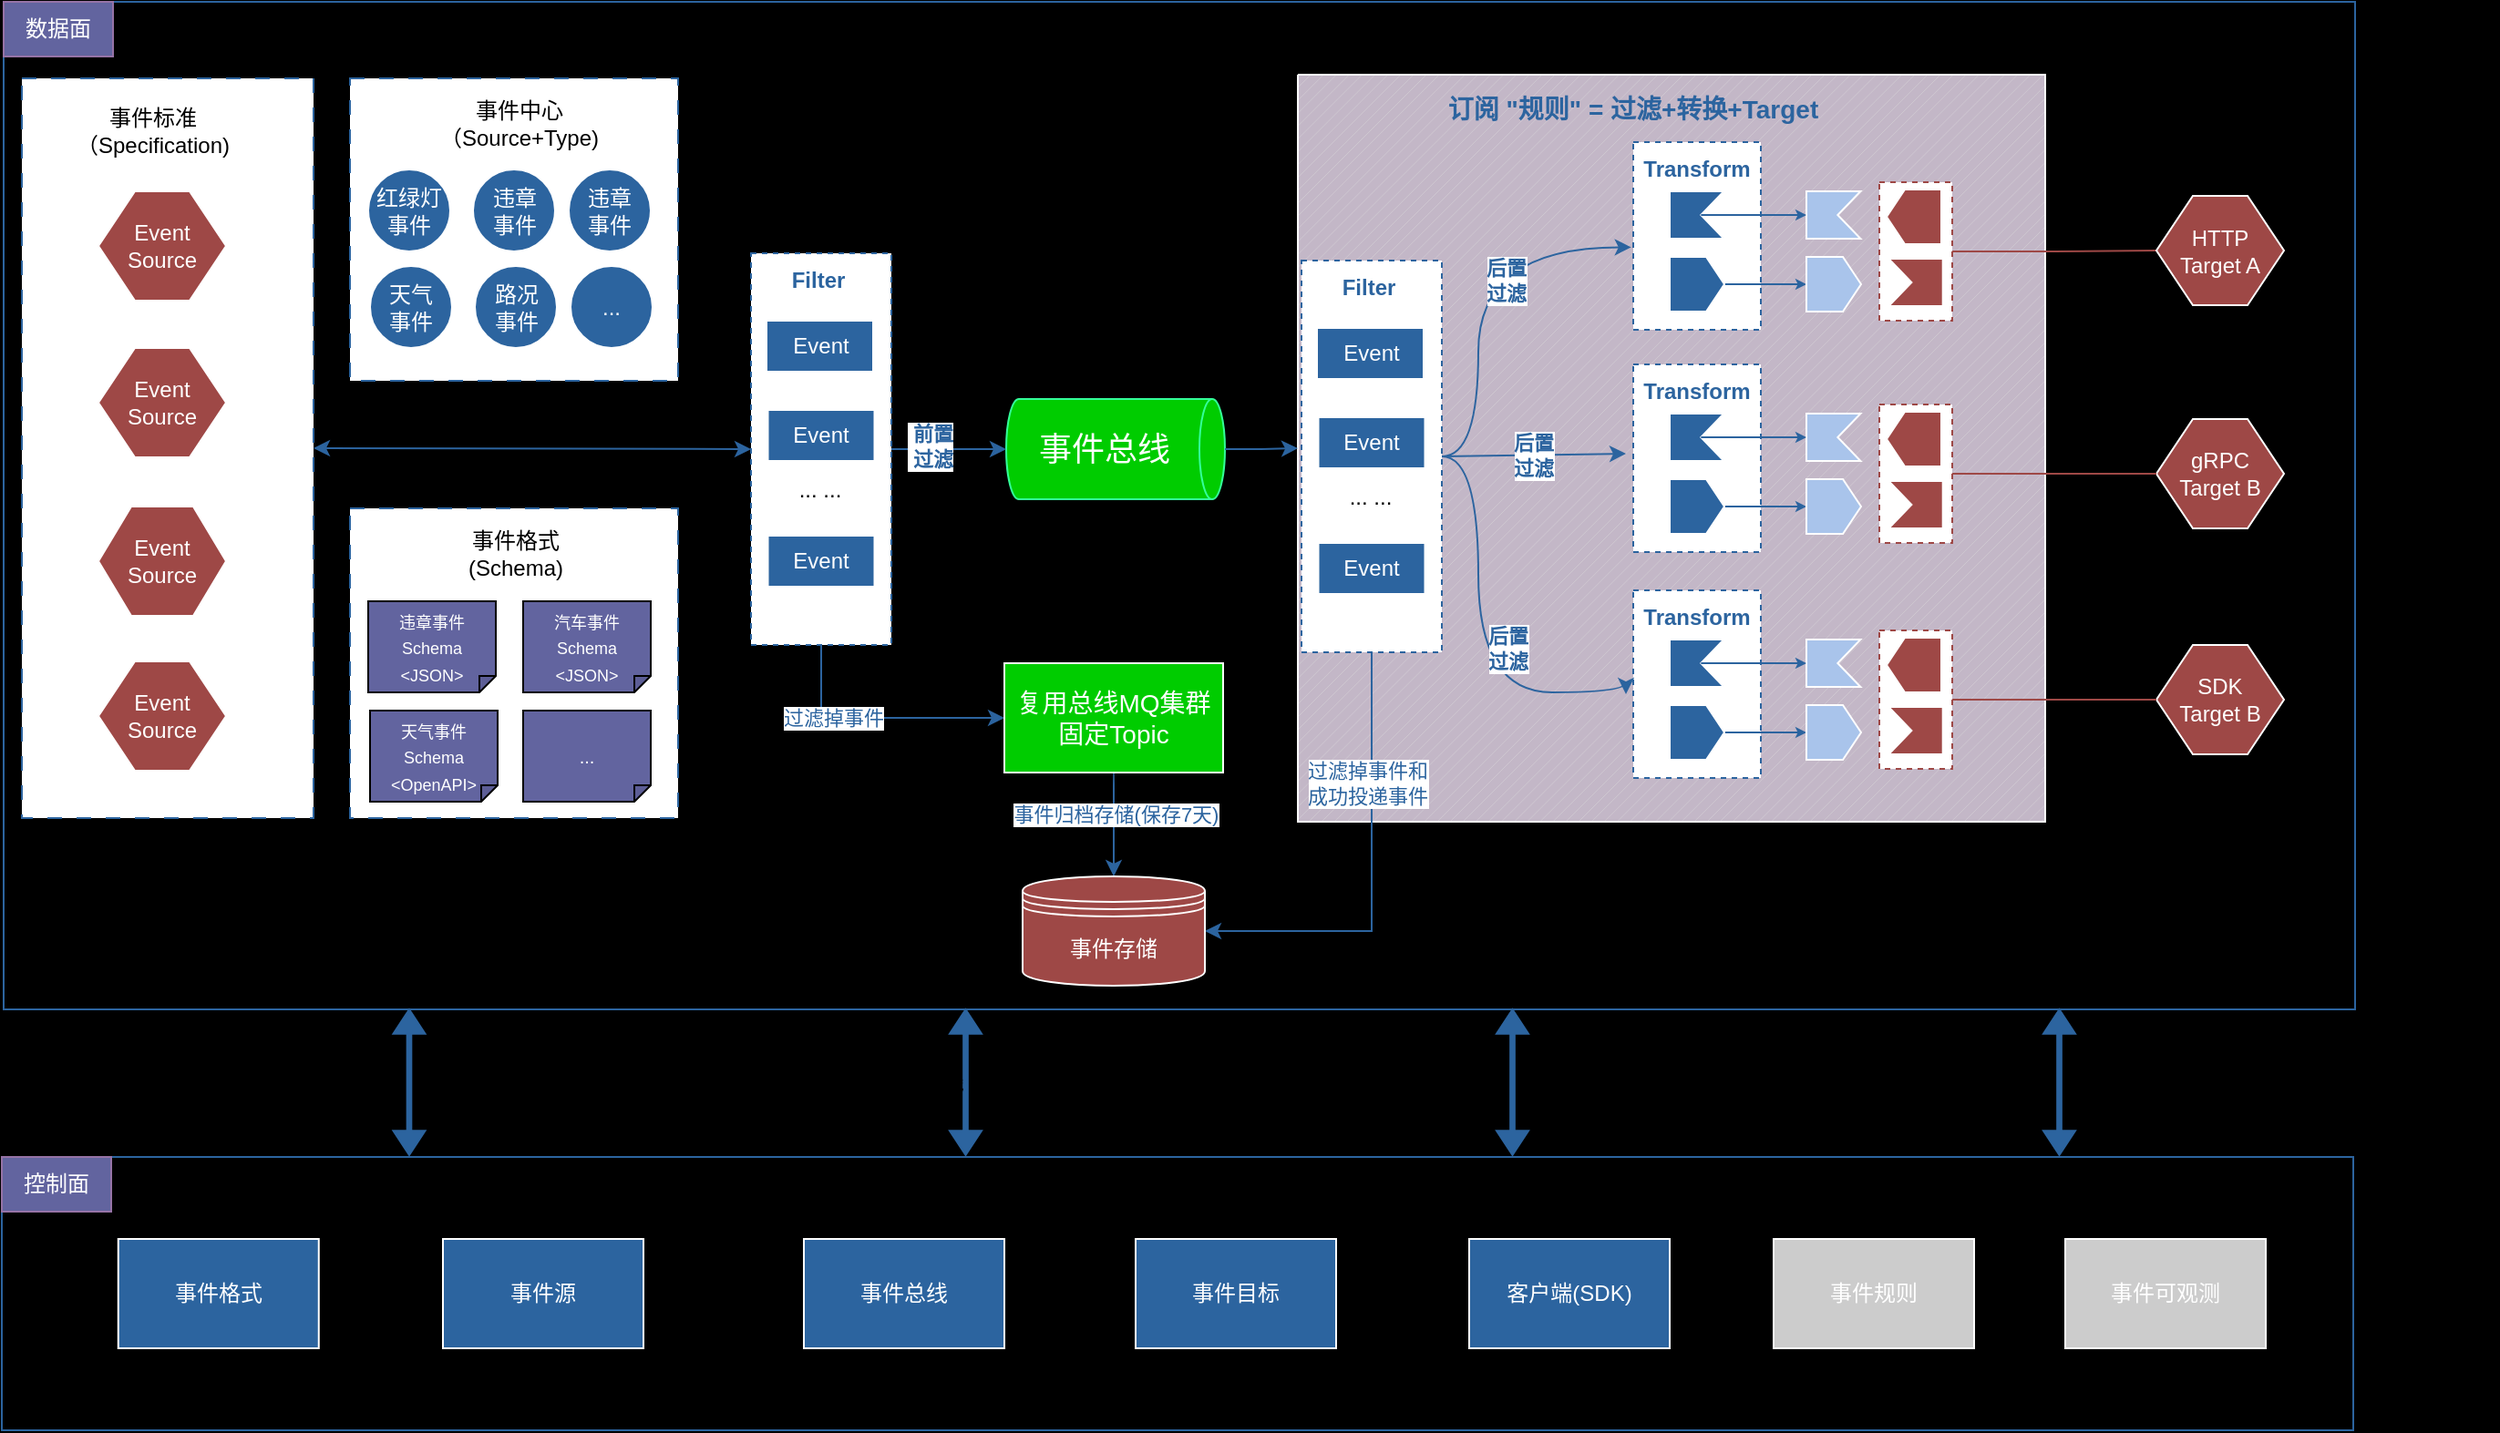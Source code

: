 <mxfile version="24.7.7">
  <diagram name="第 1 页" id="ugFTTOm9MIeQB7kWlNW_">
    <mxGraphModel dx="2206" dy="2261" grid="1" gridSize="10" guides="1" tooltips="1" connect="1" arrows="1" fold="1" page="1" pageScale="1" pageWidth="827" pageHeight="1169" background="#000000" math="0" shadow="0">
      <root>
        <mxCell id="0" />
        <mxCell id="1" parent="0" />
        <mxCell id="ZmQ37UOVx20-6n8LeS6r-85" value="" style="rounded=0;whiteSpace=wrap;html=1;strokeColor=#2C649F;fillColor=#000000;" parent="1" vertex="1">
          <mxGeometry x="150" y="-650" width="1290" height="553" as="geometry" />
        </mxCell>
        <mxCell id="ZmQ37UOVx20-6n8LeS6r-27" value="" style="verticalLabelPosition=bottom;verticalAlign=top;html=1;shape=mxgraph.basic.patternFillRect;fillStyle=diag;step=5;fillStrokeWidth=0.2;fillStrokeColor=#dddddd;fillColor=#C3B7C7;strokeColor=#FFFFFF;" parent="1" vertex="1">
          <mxGeometry x="860" y="-610" width="410" height="410" as="geometry" />
        </mxCell>
        <mxCell id="rc6Dz1Jl7MFZrK2ma3XP-54" style="edgeStyle=orthogonalEdgeStyle;curved=1;rounded=0;orthogonalLoop=1;jettySize=auto;html=1;exitX=1;exitY=0.5;exitDx=0;exitDy=0;entryX=0;entryY=0.5;entryDx=0;entryDy=0;strokeColor=#2C649F;startArrow=classic;startFill=1;" parent="1" source="rc6Dz1Jl7MFZrK2ma3XP-46" target="rc6Dz1Jl7MFZrK2ma3XP-21" edge="1">
          <mxGeometry relative="1" as="geometry" />
        </mxCell>
        <mxCell id="rc6Dz1Jl7MFZrK2ma3XP-46" value="" style="rounded=0;whiteSpace=wrap;html=1;dashed=1;dashPattern=8 8;strokeColor=#2C649F;" parent="1" vertex="1">
          <mxGeometry x="160" y="-608" width="160" height="406" as="geometry" />
        </mxCell>
        <mxCell id="rc6Dz1Jl7MFZrK2ma3XP-2" value="&lt;font color=&quot;#ffffff&quot;&gt;Event&lt;br&gt;Source&lt;/font&gt;" style="shape=hexagon;perimeter=hexagonPerimeter2;whiteSpace=wrap;html=1;fixedSize=1;fillColor=#9E4846;strokeColor=#FFFFFF;" parent="1" vertex="1">
          <mxGeometry x="202" y="-546" width="70" height="60" as="geometry" />
        </mxCell>
        <mxCell id="rc6Dz1Jl7MFZrK2ma3XP-3" value="&lt;font color=&quot;#ffffff&quot;&gt;Event&lt;br&gt;Source&lt;/font&gt;" style="shape=hexagon;perimeter=hexagonPerimeter2;whiteSpace=wrap;html=1;fixedSize=1;fillColor=#9E4846;strokeColor=#FFFFFF;" parent="1" vertex="1">
          <mxGeometry x="202" y="-460" width="70" height="60" as="geometry" />
        </mxCell>
        <mxCell id="rc6Dz1Jl7MFZrK2ma3XP-4" value="&lt;font color=&quot;#ffffff&quot;&gt;Event&lt;br&gt;Source&lt;/font&gt;" style="shape=hexagon;perimeter=hexagonPerimeter2;whiteSpace=wrap;html=1;fixedSize=1;fillColor=#9E4846;strokeColor=#FFFFFF;" parent="1" vertex="1">
          <mxGeometry x="202" y="-288" width="70" height="60" as="geometry" />
        </mxCell>
        <mxCell id="rc6Dz1Jl7MFZrK2ma3XP-5" value="&lt;font style=&quot;font-size: 18px;&quot; color=&quot;#ffffff&quot;&gt;事件总线&lt;/font&gt;" style="shape=cylinder3;whiteSpace=wrap;html=1;boundedLbl=1;backgroundOutline=1;size=7;direction=south;fillColor=#00CC00;strokeColor=#33FF99;" parent="1" vertex="1">
          <mxGeometry x="700" y="-432" width="120" height="55" as="geometry" />
        </mxCell>
        <mxCell id="rc6Dz1Jl7MFZrK2ma3XP-6" value="" style="rounded=0;whiteSpace=wrap;html=1;dashed=1;dashPattern=8 8;strokeColor=#2C649F;" parent="1" vertex="1">
          <mxGeometry x="340" y="-608" width="180" height="166" as="geometry" />
        </mxCell>
        <mxCell id="rc6Dz1Jl7MFZrK2ma3XP-7" value="&lt;font color=&quot;#ffffff&quot;&gt;红绿灯事件&lt;/font&gt;" style="ellipse;whiteSpace=wrap;html=1;aspect=fixed;fillColor=#2C649F;strokeColor=#FFFFFF;" parent="1" vertex="1">
          <mxGeometry x="350" y="-558" width="45" height="45" as="geometry" />
        </mxCell>
        <mxCell id="rc6Dz1Jl7MFZrK2ma3XP-8" value="&lt;font color=&quot;#ffffff&quot;&gt;违章&lt;br&gt;事件&lt;/font&gt;" style="ellipse;whiteSpace=wrap;html=1;aspect=fixed;fillColor=#2C649F;strokeColor=#FFFFFF;" parent="1" vertex="1">
          <mxGeometry x="407.5" y="-558" width="45" height="45" as="geometry" />
        </mxCell>
        <mxCell id="rc6Dz1Jl7MFZrK2ma3XP-9" value="&lt;font color=&quot;#ffffff&quot;&gt;违章&lt;br&gt;事件&lt;/font&gt;" style="ellipse;whiteSpace=wrap;html=1;aspect=fixed;fillColor=#2C649F;strokeColor=#FFFFFF;" parent="1" vertex="1">
          <mxGeometry x="460" y="-558" width="45" height="45" as="geometry" />
        </mxCell>
        <mxCell id="rc6Dz1Jl7MFZrK2ma3XP-10" value="&lt;font color=&quot;#ffffff&quot;&gt;天气&lt;br&gt;事件&lt;/font&gt;" style="ellipse;whiteSpace=wrap;html=1;aspect=fixed;fillColor=#2C649F;strokeColor=#FFFFFF;" parent="1" vertex="1">
          <mxGeometry x="351" y="-505" width="45" height="45" as="geometry" />
        </mxCell>
        <mxCell id="rc6Dz1Jl7MFZrK2ma3XP-11" value="&lt;font color=&quot;#ffffff&quot;&gt;路况&lt;br&gt;事件&lt;/font&gt;" style="ellipse;whiteSpace=wrap;html=1;aspect=fixed;fillColor=#2C649F;strokeColor=#FFFFFF;" parent="1" vertex="1">
          <mxGeometry x="408.5" y="-505" width="45" height="45" as="geometry" />
        </mxCell>
        <mxCell id="rc6Dz1Jl7MFZrK2ma3XP-12" value="&lt;font color=&quot;#ffffff&quot;&gt;...&lt;/font&gt;" style="ellipse;whiteSpace=wrap;html=1;aspect=fixed;fillColor=#2C649F;strokeColor=#FFFFFF;" parent="1" vertex="1">
          <mxGeometry x="461" y="-505" width="45" height="45" as="geometry" />
        </mxCell>
        <mxCell id="rc6Dz1Jl7MFZrK2ma3XP-13" value="事件中心&lt;br&gt;（Source+Type)" style="text;html=1;align=center;verticalAlign=middle;whiteSpace=wrap;rounded=0;" parent="1" vertex="1">
          <mxGeometry x="403" y="-598" width="60" height="30" as="geometry" />
        </mxCell>
        <mxCell id="rc6Dz1Jl7MFZrK2ma3XP-14" value="" style="rounded=0;whiteSpace=wrap;html=1;dashed=1;dashPattern=8 8;strokeColor=#2C649F;" parent="1" vertex="1">
          <mxGeometry x="340" y="-372" width="180" height="170" as="geometry" />
        </mxCell>
        <mxCell id="rc6Dz1Jl7MFZrK2ma3XP-15" value="&lt;font color=&quot;#ffffff&quot; style=&quot;font-size: 9px;&quot;&gt;违章事件&lt;br&gt;Schema&lt;/font&gt;&lt;div&gt;&lt;font color=&quot;#ffffff&quot; style=&quot;font-size: 9px;&quot;&gt;&amp;lt;JSON&amp;gt;&lt;/font&gt;&lt;/div&gt;" style="shape=note;whiteSpace=wrap;html=1;backgroundOutline=1;darkOpacity=0.05;direction=south;align=center;size=9;fillColor=#62649F;" parent="1" vertex="1">
          <mxGeometry x="350" y="-321" width="70" height="50" as="geometry" />
        </mxCell>
        <mxCell id="rc6Dz1Jl7MFZrK2ma3XP-16" value="&lt;font color=&quot;#ffffff&quot; style=&quot;font-size: 9px;&quot;&gt;汽车事件&lt;br&gt;Schema&lt;/font&gt;&lt;div&gt;&lt;font color=&quot;#ffffff&quot; style=&quot;font-size: 9px;&quot;&gt;&amp;lt;JSON&amp;gt;&lt;/font&gt;&lt;/div&gt;" style="shape=note;whiteSpace=wrap;html=1;backgroundOutline=1;darkOpacity=0.05;direction=south;align=center;size=9;fillColor=#62649F;" parent="1" vertex="1">
          <mxGeometry x="435" y="-321" width="70" height="50" as="geometry" />
        </mxCell>
        <mxCell id="rc6Dz1Jl7MFZrK2ma3XP-17" value="&lt;font color=&quot;#ffffff&quot; style=&quot;font-size: 9px;&quot;&gt;天气事件&lt;br&gt;Schema&lt;/font&gt;&lt;div&gt;&lt;font color=&quot;#ffffff&quot; style=&quot;font-size: 9px;&quot;&gt;&amp;lt;OpenAPI&amp;gt;&lt;/font&gt;&lt;/div&gt;" style="shape=note;whiteSpace=wrap;html=1;backgroundOutline=1;darkOpacity=0.05;direction=south;align=center;size=9;fillColor=#62649F;" parent="1" vertex="1">
          <mxGeometry x="351" y="-261" width="70" height="50" as="geometry" />
        </mxCell>
        <mxCell id="rc6Dz1Jl7MFZrK2ma3XP-18" value="&lt;font size=&quot;1&quot; color=&quot;#ffffff&quot;&gt;...&lt;/font&gt;" style="shape=note;whiteSpace=wrap;html=1;backgroundOutline=1;darkOpacity=0.05;direction=south;align=center;size=9;fillColor=#62649F;" parent="1" vertex="1">
          <mxGeometry x="435" y="-261" width="70" height="50" as="geometry" />
        </mxCell>
        <mxCell id="rc6Dz1Jl7MFZrK2ma3XP-19" value="事件格式&lt;br&gt;(Schema)" style="text;html=1;align=center;verticalAlign=middle;whiteSpace=wrap;rounded=0;" parent="1" vertex="1">
          <mxGeometry x="401" y="-362" width="60" height="30" as="geometry" />
        </mxCell>
        <mxCell id="rc6Dz1Jl7MFZrK2ma3XP-20" value="事件标准&lt;br&gt;（Specification)" style="text;html=1;align=center;verticalAlign=middle;whiteSpace=wrap;rounded=0;" parent="1" vertex="1">
          <mxGeometry x="202" y="-594" width="60" height="30" as="geometry" />
        </mxCell>
        <mxCell id="9U1nNFspsidCMqpqZjFe-12" style="edgeStyle=orthogonalEdgeStyle;rounded=0;orthogonalLoop=1;jettySize=auto;html=1;exitX=0.5;exitY=1;exitDx=0;exitDy=0;entryX=0;entryY=0.5;entryDx=0;entryDy=0;strokeColor=#2C649F;" parent="1" source="rc6Dz1Jl7MFZrK2ma3XP-21" target="9U1nNFspsidCMqpqZjFe-10" edge="1">
          <mxGeometry relative="1" as="geometry" />
        </mxCell>
        <mxCell id="9U1nNFspsidCMqpqZjFe-15" value="&lt;font color=&quot;#2c649f&quot;&gt;过滤掉事件&lt;/font&gt;" style="edgeLabel;html=1;align=center;verticalAlign=middle;resizable=0;points=[];" parent="9U1nNFspsidCMqpqZjFe-12" vertex="1" connectable="0">
          <mxGeometry x="-0.443" y="6" relative="1" as="geometry">
            <mxPoint y="1" as="offset" />
          </mxGeometry>
        </mxCell>
        <mxCell id="rc6Dz1Jl7MFZrK2ma3XP-21" value="" style="rounded=0;whiteSpace=wrap;html=1;dashed=1;strokeColor=#2C649F;" parent="1" vertex="1">
          <mxGeometry x="560" y="-512" width="77" height="215" as="geometry" />
        </mxCell>
        <mxCell id="rc6Dz1Jl7MFZrK2ma3XP-22" value="&lt;font color=&quot;#ffffff&quot;&gt;Event&lt;/font&gt;" style="rounded=0;whiteSpace=wrap;html=1;fillColor=#2C649F;strokeColor=#FFFFFF;" parent="1" vertex="1">
          <mxGeometry x="568.5" y="-475" width="58.5" height="28" as="geometry" />
        </mxCell>
        <mxCell id="rc6Dz1Jl7MFZrK2ma3XP-23" value="&lt;font color=&quot;#ffffff&quot;&gt;Event&lt;/font&gt;" style="rounded=0;whiteSpace=wrap;html=1;fillColor=#2C649F;strokeColor=#FFFFFF;" parent="1" vertex="1">
          <mxGeometry x="569.25" y="-426" width="58.5" height="28" as="geometry" />
        </mxCell>
        <mxCell id="rc6Dz1Jl7MFZrK2ma3XP-24" value="&lt;font color=&quot;#ffffff&quot;&gt;Event&lt;/font&gt;" style="rounded=0;whiteSpace=wrap;html=1;fillColor=#2C649F;strokeColor=#FFFFFF;" parent="1" vertex="1">
          <mxGeometry x="569.25" y="-357" width="58.5" height="28" as="geometry" />
        </mxCell>
        <mxCell id="rc6Dz1Jl7MFZrK2ma3XP-26" value="... ..." style="text;html=1;align=center;verticalAlign=middle;whiteSpace=wrap;rounded=0;" parent="1" vertex="1">
          <mxGeometry x="568" y="-397" width="60" height="30" as="geometry" />
        </mxCell>
        <mxCell id="rc6Dz1Jl7MFZrK2ma3XP-27" value="&lt;font color=&quot;#2c649f&quot;&gt;&lt;b&gt;Filter&lt;/b&gt;&lt;/font&gt;" style="text;html=1;align=center;verticalAlign=middle;whiteSpace=wrap;rounded=0;" parent="1" vertex="1">
          <mxGeometry x="567" y="-512" width="60" height="30" as="geometry" />
        </mxCell>
        <mxCell id="rc6Dz1Jl7MFZrK2ma3XP-47" value="&lt;font color=&quot;#ffffff&quot;&gt;Event&lt;br&gt;Source&lt;/font&gt;" style="shape=hexagon;perimeter=hexagonPerimeter2;whiteSpace=wrap;html=1;fixedSize=1;fillColor=#9E4846;strokeColor=#FFFFFF;size=18;" parent="1" vertex="1">
          <mxGeometry x="202" y="-373" width="70" height="60" as="geometry" />
        </mxCell>
        <mxCell id="ysmFhrjnMzEB2v9BS9Xg-2" style="edgeStyle=orthogonalEdgeStyle;rounded=0;orthogonalLoop=1;jettySize=auto;html=1;exitX=1;exitY=0.5;exitDx=0;exitDy=0;entryX=0.5;entryY=1;entryDx=0;entryDy=0;entryPerimeter=0;strokeColor=#2C649F;" parent="1" source="rc6Dz1Jl7MFZrK2ma3XP-21" target="rc6Dz1Jl7MFZrK2ma3XP-5" edge="1">
          <mxGeometry relative="1" as="geometry" />
        </mxCell>
        <mxCell id="9U1nNFspsidCMqpqZjFe-3" value="&lt;font color=&quot;#2c649f&quot;&gt;&lt;b&gt;&amp;nbsp;前置&lt;br&gt;&amp;nbsp;过滤&lt;/b&gt;&lt;/font&gt;" style="edgeLabel;html=1;align=center;verticalAlign=middle;resizable=0;points=[];" parent="ysmFhrjnMzEB2v9BS9Xg-2" vertex="1" connectable="0">
          <mxGeometry x="-0.302" y="2" relative="1" as="geometry">
            <mxPoint x="-1" as="offset" />
          </mxGeometry>
        </mxCell>
        <mxCell id="9U1nNFspsidCMqpqZjFe-13" style="edgeStyle=orthogonalEdgeStyle;rounded=0;orthogonalLoop=1;jettySize=auto;html=1;exitX=0.5;exitY=1;exitDx=0;exitDy=0;entryX=1;entryY=0.5;entryDx=0;entryDy=0;strokeColor=#2C649F;" parent="1" source="ZmQ37UOVx20-6n8LeS6r-1" target="9U1nNFspsidCMqpqZjFe-17" edge="1">
          <mxGeometry relative="1" as="geometry" />
        </mxCell>
        <mxCell id="9U1nNFspsidCMqpqZjFe-16" value="&lt;font color=&quot;#2c649f&quot;&gt;过滤掉事件和&lt;br&gt;成功投递事件&lt;/font&gt;" style="edgeLabel;html=1;align=center;verticalAlign=middle;resizable=0;points=[];" parent="9U1nNFspsidCMqpqZjFe-13" vertex="1" connectable="0">
          <mxGeometry x="-0.203" y="-6" relative="1" as="geometry">
            <mxPoint x="3" y="-26" as="offset" />
          </mxGeometry>
        </mxCell>
        <mxCell id="ZmQ37UOVx20-6n8LeS6r-1" value="" style="rounded=0;whiteSpace=wrap;html=1;dashed=1;strokeColor=#2C649F;" parent="1" vertex="1">
          <mxGeometry x="862" y="-508" width="77" height="215" as="geometry" />
        </mxCell>
        <mxCell id="ZmQ37UOVx20-6n8LeS6r-2" value="&lt;font color=&quot;#ffffff&quot;&gt;Event&lt;/font&gt;" style="rounded=0;whiteSpace=wrap;html=1;fillColor=#2C649F;strokeColor=#FFFFFF;" parent="1" vertex="1">
          <mxGeometry x="870.5" y="-471" width="58.5" height="28" as="geometry" />
        </mxCell>
        <mxCell id="ZmQ37UOVx20-6n8LeS6r-3" value="&lt;font color=&quot;#ffffff&quot;&gt;Event&lt;/font&gt;" style="rounded=0;whiteSpace=wrap;html=1;fillColor=#2C649F;strokeColor=#FFFFFF;" parent="1" vertex="1">
          <mxGeometry x="871.25" y="-422" width="58.5" height="28" as="geometry" />
        </mxCell>
        <mxCell id="ZmQ37UOVx20-6n8LeS6r-4" value="&lt;font color=&quot;#ffffff&quot;&gt;Event&lt;/font&gt;" style="rounded=0;whiteSpace=wrap;html=1;fillColor=#2C649F;strokeColor=#FFFFFF;" parent="1" vertex="1">
          <mxGeometry x="871.25" y="-353" width="58.5" height="28" as="geometry" />
        </mxCell>
        <mxCell id="ZmQ37UOVx20-6n8LeS6r-5" value="... ..." style="text;html=1;align=center;verticalAlign=middle;whiteSpace=wrap;rounded=0;" parent="1" vertex="1">
          <mxGeometry x="870" y="-393" width="60" height="30" as="geometry" />
        </mxCell>
        <mxCell id="ZmQ37UOVx20-6n8LeS6r-6" value="&lt;font color=&quot;#2c649f&quot;&gt;&lt;b&gt;Filter&lt;/b&gt;&lt;/font&gt;" style="text;html=1;align=center;verticalAlign=middle;whiteSpace=wrap;rounded=0;" parent="1" vertex="1">
          <mxGeometry x="869" y="-508" width="60" height="30" as="geometry" />
        </mxCell>
        <mxCell id="ZmQ37UOVx20-6n8LeS6r-7" value="" style="rounded=0;whiteSpace=wrap;html=1;dashed=1;strokeColor=#2C649F;" parent="1" vertex="1">
          <mxGeometry x="1044" y="-573" width="70" height="103" as="geometry" />
        </mxCell>
        <mxCell id="ZmQ37UOVx20-6n8LeS6r-8" value="&lt;font color=&quot;#2c649f&quot;&gt;&lt;b&gt;Transform&lt;/b&gt;&lt;/font&gt;" style="text;html=1;align=center;verticalAlign=middle;whiteSpace=wrap;rounded=0;" parent="1" vertex="1">
          <mxGeometry x="1049" y="-573" width="60" height="30" as="geometry" />
        </mxCell>
        <mxCell id="ZmQ37UOVx20-6n8LeS6r-25" style="edgeStyle=orthogonalEdgeStyle;rounded=0;orthogonalLoop=1;jettySize=auto;html=1;exitX=0.5;exitY=1;exitDx=0;exitDy=0;entryX=0.5;entryY=0;entryDx=0;entryDy=0;strokeColor=#2C649F;endSize=3;" parent="1" source="ZmQ37UOVx20-6n8LeS6r-9" target="ZmQ37UOVx20-6n8LeS6r-12" edge="1">
          <mxGeometry relative="1" as="geometry" />
        </mxCell>
        <mxCell id="ZmQ37UOVx20-6n8LeS6r-9" value="" style="shape=offPageConnector;whiteSpace=wrap;html=1;direction=north;size=0.333;fillColor=#2C649F;strokeColor=#FFFFFF;" parent="1" vertex="1">
          <mxGeometry x="1064" y="-510" width="30" height="30" as="geometry" />
        </mxCell>
        <mxCell id="ZmQ37UOVx20-6n8LeS6r-10" value="" style="html=1;shadow=0;dashed=0;align=center;verticalAlign=middle;shape=mxgraph.arrows2.arrow;dy=0;dx=0;notch=12.55;direction=west;fillColor=#2C649F;strokeColor=#FFFFFF;" parent="1" vertex="1">
          <mxGeometry x="1064" y="-546" width="29.71" height="26" as="geometry" />
        </mxCell>
        <mxCell id="ZmQ37UOVx20-6n8LeS6r-12" value="" style="shape=offPageConnector;whiteSpace=wrap;html=1;direction=north;size=0.333;fillColor=#A9C4EB;strokeColor=#FFFFFF;" parent="1" vertex="1">
          <mxGeometry x="1139" y="-510" width="30" height="30" as="geometry" />
        </mxCell>
        <mxCell id="ZmQ37UOVx20-6n8LeS6r-13" value="" style="html=1;shadow=0;dashed=0;align=center;verticalAlign=middle;shape=mxgraph.arrows2.arrow;dy=0;dx=0;notch=12.55;direction=west;fillColor=#A9C4EB;strokeColor=#FFFFFF;" parent="1" vertex="1">
          <mxGeometry x="1139" y="-546" width="29.71" height="26" as="geometry" />
        </mxCell>
        <mxCell id="ZmQ37UOVx20-6n8LeS6r-51" style="edgeStyle=orthogonalEdgeStyle;rounded=0;orthogonalLoop=1;jettySize=auto;html=1;exitX=1;exitY=0.5;exitDx=0;exitDy=0;entryX=0;entryY=0.5;entryDx=0;entryDy=0;endArrow=none;endFill=0;strokeColor=#9E4846;" parent="1" source="ZmQ37UOVx20-6n8LeS6r-14" target="ZmQ37UOVx20-6n8LeS6r-18" edge="1">
          <mxGeometry relative="1" as="geometry" />
        </mxCell>
        <mxCell id="ZmQ37UOVx20-6n8LeS6r-14" value="" style="rounded=0;whiteSpace=wrap;html=1;dashed=1;strokeColor=#9E4846;" parent="1" vertex="1">
          <mxGeometry x="1179" y="-551" width="40" height="76" as="geometry" />
        </mxCell>
        <mxCell id="ZmQ37UOVx20-6n8LeS6r-16" value="" style="shape=offPageConnector;whiteSpace=wrap;html=1;direction=south;size=0.333;fillColor=#9E4846;strokeColor=#FFFFFF;" parent="1" vertex="1">
          <mxGeometry x="1183" y="-547" width="30" height="30" as="geometry" />
        </mxCell>
        <mxCell id="ZmQ37UOVx20-6n8LeS6r-17" value="" style="html=1;shadow=0;dashed=0;align=center;verticalAlign=middle;shape=mxgraph.arrows2.arrow;dy=0;dx=0;notch=12.55;direction=east;fillColor=#9E4846;strokeColor=#FFFFFF;" parent="1" vertex="1">
          <mxGeometry x="1184.14" y="-509" width="29.71" height="26" as="geometry" />
        </mxCell>
        <mxCell id="ZmQ37UOVx20-6n8LeS6r-18" value="&lt;font color=&quot;#ffffff&quot;&gt;HTTP&lt;/font&gt;&lt;br&gt;&lt;div&gt;&lt;font color=&quot;#ffffff&quot;&gt;Target A&lt;/font&gt;&lt;/div&gt;" style="shape=hexagon;perimeter=hexagonPerimeter2;whiteSpace=wrap;html=1;fixedSize=1;fillColor=#9E4846;strokeColor=#FFFFFF;" parent="1" vertex="1">
          <mxGeometry x="1331" y="-543.5" width="70" height="60" as="geometry" />
        </mxCell>
        <mxCell id="ZmQ37UOVx20-6n8LeS6r-19" value="&lt;font color=&quot;#ffffff&quot;&gt;gRPC&lt;br&gt;Target B&lt;/font&gt;" style="shape=hexagon;perimeter=hexagonPerimeter2;whiteSpace=wrap;html=1;fixedSize=1;fillColor=#9E4846;strokeColor=#FFFFFF;" parent="1" vertex="1">
          <mxGeometry x="1331" y="-421" width="70" height="60" as="geometry" />
        </mxCell>
        <mxCell id="ZmQ37UOVx20-6n8LeS6r-20" value="&lt;font color=&quot;#ffffff&quot;&gt;SDK&lt;br&gt;Target B&lt;/font&gt;" style="shape=hexagon;perimeter=hexagonPerimeter2;whiteSpace=wrap;html=1;fixedSize=1;fillColor=#9E4846;strokeColor=#FFFFFF;" parent="1" vertex="1">
          <mxGeometry x="1331" y="-297" width="70" height="60" as="geometry" />
        </mxCell>
        <mxCell id="ZmQ37UOVx20-6n8LeS6r-26" style="edgeStyle=orthogonalEdgeStyle;rounded=0;orthogonalLoop=1;jettySize=auto;html=1;exitX=0;exitY=0.5;exitDx=12.55;exitDy=0;exitPerimeter=0;entryX=1;entryY=0.5;entryDx=0;entryDy=0;entryPerimeter=0;strokeColor=#2C649F;endSize=3;" parent="1" source="ZmQ37UOVx20-6n8LeS6r-10" target="ZmQ37UOVx20-6n8LeS6r-13" edge="1">
          <mxGeometry relative="1" as="geometry" />
        </mxCell>
        <mxCell id="ZmQ37UOVx20-6n8LeS6r-28" value="" style="rounded=0;whiteSpace=wrap;html=1;dashed=1;strokeColor=#2C649F;" parent="1" vertex="1">
          <mxGeometry x="1044" y="-451" width="70" height="103" as="geometry" />
        </mxCell>
        <mxCell id="ZmQ37UOVx20-6n8LeS6r-29" value="&lt;font color=&quot;#2c649f&quot;&gt;&lt;b&gt;Transform&lt;/b&gt;&lt;/font&gt;" style="text;html=1;align=center;verticalAlign=middle;whiteSpace=wrap;rounded=0;" parent="1" vertex="1">
          <mxGeometry x="1049" y="-451" width="60" height="30" as="geometry" />
        </mxCell>
        <mxCell id="ZmQ37UOVx20-6n8LeS6r-30" style="edgeStyle=orthogonalEdgeStyle;rounded=0;orthogonalLoop=1;jettySize=auto;html=1;exitX=0.5;exitY=1;exitDx=0;exitDy=0;entryX=0.5;entryY=0;entryDx=0;entryDy=0;strokeColor=#2C649F;endSize=3;" parent="1" source="ZmQ37UOVx20-6n8LeS6r-31" target="ZmQ37UOVx20-6n8LeS6r-33" edge="1">
          <mxGeometry relative="1" as="geometry" />
        </mxCell>
        <mxCell id="ZmQ37UOVx20-6n8LeS6r-31" value="" style="shape=offPageConnector;whiteSpace=wrap;html=1;direction=north;size=0.333;fillColor=#2C649F;strokeColor=#FFFFFF;" parent="1" vertex="1">
          <mxGeometry x="1064" y="-388" width="30" height="30" as="geometry" />
        </mxCell>
        <mxCell id="ZmQ37UOVx20-6n8LeS6r-32" value="" style="html=1;shadow=0;dashed=0;align=center;verticalAlign=middle;shape=mxgraph.arrows2.arrow;dy=0;dx=0;notch=12.55;direction=west;fillColor=#2C649F;strokeColor=#FFFFFF;" parent="1" vertex="1">
          <mxGeometry x="1064" y="-424" width="29.71" height="26" as="geometry" />
        </mxCell>
        <mxCell id="ZmQ37UOVx20-6n8LeS6r-33" value="" style="shape=offPageConnector;whiteSpace=wrap;html=1;direction=north;size=0.333;fillColor=#A9C4EB;strokeColor=#FFFFFF;" parent="1" vertex="1">
          <mxGeometry x="1139" y="-388" width="30" height="30" as="geometry" />
        </mxCell>
        <mxCell id="ZmQ37UOVx20-6n8LeS6r-34" value="" style="html=1;shadow=0;dashed=0;align=center;verticalAlign=middle;shape=mxgraph.arrows2.arrow;dy=0;dx=0;notch=12.55;direction=west;fillColor=#A9C4EB;strokeColor=#FFFFFF;" parent="1" vertex="1">
          <mxGeometry x="1139" y="-424" width="29.71" height="26" as="geometry" />
        </mxCell>
        <mxCell id="ZmQ37UOVx20-6n8LeS6r-52" style="edgeStyle=orthogonalEdgeStyle;rounded=0;orthogonalLoop=1;jettySize=auto;html=1;exitX=1;exitY=0.5;exitDx=0;exitDy=0;entryX=0;entryY=0.5;entryDx=0;entryDy=0;endArrow=none;endFill=0;strokeColor=#9E4846;" parent="1" source="ZmQ37UOVx20-6n8LeS6r-35" target="ZmQ37UOVx20-6n8LeS6r-19" edge="1">
          <mxGeometry relative="1" as="geometry" />
        </mxCell>
        <mxCell id="ZmQ37UOVx20-6n8LeS6r-35" value="" style="rounded=0;whiteSpace=wrap;html=1;dashed=1;strokeColor=#9E4846;" parent="1" vertex="1">
          <mxGeometry x="1179" y="-429" width="40" height="76" as="geometry" />
        </mxCell>
        <mxCell id="ZmQ37UOVx20-6n8LeS6r-36" value="" style="shape=offPageConnector;whiteSpace=wrap;html=1;direction=south;size=0.333;fillColor=#9E4846;strokeColor=#FFFFFF;" parent="1" vertex="1">
          <mxGeometry x="1183" y="-425" width="30" height="30" as="geometry" />
        </mxCell>
        <mxCell id="ZmQ37UOVx20-6n8LeS6r-37" value="" style="html=1;shadow=0;dashed=0;align=center;verticalAlign=middle;shape=mxgraph.arrows2.arrow;dy=0;dx=0;notch=12.55;direction=east;fillColor=#9E4846;strokeColor=#FFFFFF;" parent="1" vertex="1">
          <mxGeometry x="1184.14" y="-387" width="29.71" height="26" as="geometry" />
        </mxCell>
        <mxCell id="ZmQ37UOVx20-6n8LeS6r-38" style="edgeStyle=orthogonalEdgeStyle;rounded=0;orthogonalLoop=1;jettySize=auto;html=1;exitX=0;exitY=0.5;exitDx=12.55;exitDy=0;exitPerimeter=0;entryX=1;entryY=0.5;entryDx=0;entryDy=0;entryPerimeter=0;strokeColor=#2C649F;endSize=3;" parent="1" source="ZmQ37UOVx20-6n8LeS6r-32" target="ZmQ37UOVx20-6n8LeS6r-34" edge="1">
          <mxGeometry relative="1" as="geometry" />
        </mxCell>
        <mxCell id="ZmQ37UOVx20-6n8LeS6r-39" value="&lt;font style=&quot;font-size: 14px;&quot; color=&quot;#2c649f&quot;&gt;&lt;b&gt;订阅 &quot;规则&quot; = 过滤+转换+Target&lt;/b&gt;&lt;/font&gt;" style="text;html=1;align=center;verticalAlign=middle;whiteSpace=wrap;rounded=0;" parent="1" vertex="1">
          <mxGeometry x="919" y="-606" width="250" height="30" as="geometry" />
        </mxCell>
        <mxCell id="ZmQ37UOVx20-6n8LeS6r-40" value="" style="rounded=0;whiteSpace=wrap;html=1;dashed=1;strokeColor=#2C649F;" parent="1" vertex="1">
          <mxGeometry x="1044" y="-327" width="70" height="103" as="geometry" />
        </mxCell>
        <mxCell id="ZmQ37UOVx20-6n8LeS6r-41" value="&lt;font color=&quot;#2c649f&quot;&gt;&lt;b&gt;Transform&lt;/b&gt;&lt;/font&gt;" style="text;html=1;align=center;verticalAlign=middle;whiteSpace=wrap;rounded=0;" parent="1" vertex="1">
          <mxGeometry x="1049" y="-327" width="60" height="30" as="geometry" />
        </mxCell>
        <mxCell id="ZmQ37UOVx20-6n8LeS6r-42" style="edgeStyle=orthogonalEdgeStyle;rounded=0;orthogonalLoop=1;jettySize=auto;html=1;exitX=0.5;exitY=1;exitDx=0;exitDy=0;entryX=0.5;entryY=0;entryDx=0;entryDy=0;strokeColor=#2C649F;endSize=3;" parent="1" source="ZmQ37UOVx20-6n8LeS6r-43" target="ZmQ37UOVx20-6n8LeS6r-45" edge="1">
          <mxGeometry relative="1" as="geometry" />
        </mxCell>
        <mxCell id="ZmQ37UOVx20-6n8LeS6r-43" value="" style="shape=offPageConnector;whiteSpace=wrap;html=1;direction=north;size=0.333;fillColor=#2C649F;strokeColor=#FFFFFF;" parent="1" vertex="1">
          <mxGeometry x="1064" y="-264" width="30" height="30" as="geometry" />
        </mxCell>
        <mxCell id="ZmQ37UOVx20-6n8LeS6r-44" value="" style="html=1;shadow=0;dashed=0;align=center;verticalAlign=middle;shape=mxgraph.arrows2.arrow;dy=0;dx=0;notch=12.55;direction=west;fillColor=#2C649F;strokeColor=#FFFFFF;" parent="1" vertex="1">
          <mxGeometry x="1064" y="-300" width="29.71" height="26" as="geometry" />
        </mxCell>
        <mxCell id="ZmQ37UOVx20-6n8LeS6r-45" value="" style="shape=offPageConnector;whiteSpace=wrap;html=1;direction=north;size=0.333;fillColor=#A9C4EB;strokeColor=#FFFFFF;" parent="1" vertex="1">
          <mxGeometry x="1139" y="-264" width="30" height="30" as="geometry" />
        </mxCell>
        <mxCell id="ZmQ37UOVx20-6n8LeS6r-46" value="" style="html=1;shadow=0;dashed=0;align=center;verticalAlign=middle;shape=mxgraph.arrows2.arrow;dy=0;dx=0;notch=12.55;direction=west;fillColor=#A9C4EB;strokeColor=#FFFFFF;" parent="1" vertex="1">
          <mxGeometry x="1139" y="-300" width="29.71" height="26" as="geometry" />
        </mxCell>
        <mxCell id="ZmQ37UOVx20-6n8LeS6r-53" style="edgeStyle=orthogonalEdgeStyle;rounded=0;orthogonalLoop=1;jettySize=auto;html=1;exitX=1;exitY=0.5;exitDx=0;exitDy=0;entryX=0;entryY=0.5;entryDx=0;entryDy=0;endArrow=none;endFill=0;strokeColor=#9E4846;" parent="1" source="ZmQ37UOVx20-6n8LeS6r-47" target="ZmQ37UOVx20-6n8LeS6r-20" edge="1">
          <mxGeometry relative="1" as="geometry" />
        </mxCell>
        <mxCell id="ZmQ37UOVx20-6n8LeS6r-47" value="" style="rounded=0;whiteSpace=wrap;html=1;dashed=1;strokeColor=#9E4846;" parent="1" vertex="1">
          <mxGeometry x="1179" y="-305" width="40" height="76" as="geometry" />
        </mxCell>
        <mxCell id="ZmQ37UOVx20-6n8LeS6r-48" value="" style="shape=offPageConnector;whiteSpace=wrap;html=1;direction=south;size=0.333;fillColor=#9E4846;strokeColor=#FFFFFF;" parent="1" vertex="1">
          <mxGeometry x="1183" y="-301" width="30" height="30" as="geometry" />
        </mxCell>
        <mxCell id="ZmQ37UOVx20-6n8LeS6r-49" value="" style="html=1;shadow=0;dashed=0;align=center;verticalAlign=middle;shape=mxgraph.arrows2.arrow;dy=0;dx=0;notch=12.55;direction=east;fillColor=#9E4846;strokeColor=#FFFFFF;" parent="1" vertex="1">
          <mxGeometry x="1184.14" y="-263" width="29.71" height="26" as="geometry" />
        </mxCell>
        <mxCell id="ZmQ37UOVx20-6n8LeS6r-50" style="edgeStyle=orthogonalEdgeStyle;rounded=0;orthogonalLoop=1;jettySize=auto;html=1;exitX=0;exitY=0.5;exitDx=12.55;exitDy=0;exitPerimeter=0;entryX=1;entryY=0.5;entryDx=0;entryDy=0;entryPerimeter=0;strokeColor=#2C649F;endSize=3;" parent="1" source="ZmQ37UOVx20-6n8LeS6r-44" target="ZmQ37UOVx20-6n8LeS6r-46" edge="1">
          <mxGeometry relative="1" as="geometry" />
        </mxCell>
        <mxCell id="ZmQ37UOVx20-6n8LeS6r-54" value="" style="rounded=0;whiteSpace=wrap;html=1;strokeColor=#2C649F;fillColor=#000000;" parent="1" vertex="1">
          <mxGeometry x="149" y="-16" width="1290" height="150" as="geometry" />
        </mxCell>
        <mxCell id="ZmQ37UOVx20-6n8LeS6r-57" style="edgeStyle=orthogonalEdgeStyle;rounded=0;orthogonalLoop=1;jettySize=auto;html=1;exitX=0.5;exitY=0;exitDx=0;exitDy=0;exitPerimeter=0;entryX=0;entryY=0.5;entryDx=0;entryDy=0;entryPerimeter=0;strokeColor=#2C649F;" parent="1" source="rc6Dz1Jl7MFZrK2ma3XP-5" target="ZmQ37UOVx20-6n8LeS6r-27" edge="1">
          <mxGeometry relative="1" as="geometry" />
        </mxCell>
        <mxCell id="ZmQ37UOVx20-6n8LeS6r-60" style="edgeStyle=orthogonalEdgeStyle;rounded=0;orthogonalLoop=1;jettySize=auto;html=1;exitX=1;exitY=0.5;exitDx=0;exitDy=0;entryX=0.446;entryY=0.231;entryDx=0;entryDy=0;entryPerimeter=0;curved=1;strokeColor=#2C649F;" parent="1" source="ZmQ37UOVx20-6n8LeS6r-1" target="ZmQ37UOVx20-6n8LeS6r-27" edge="1">
          <mxGeometry relative="1" as="geometry">
            <mxPoint x="1040" y="-518" as="targetPoint" />
            <Array as="points">
              <mxPoint x="959" y="-401" />
              <mxPoint x="959" y="-515" />
            </Array>
          </mxGeometry>
        </mxCell>
        <mxCell id="9U1nNFspsidCMqpqZjFe-2" value="&lt;font color=&quot;#2c649f&quot;&gt;&lt;b&gt;后置&lt;br&gt;过滤&lt;/b&gt;&lt;/font&gt;" style="edgeLabel;html=1;align=center;verticalAlign=middle;resizable=0;points=[];" parent="ZmQ37UOVx20-6n8LeS6r-60" vertex="1" connectable="0">
          <mxGeometry x="0.064" y="-15" relative="1" as="geometry">
            <mxPoint as="offset" />
          </mxGeometry>
        </mxCell>
        <mxCell id="ZmQ37UOVx20-6n8LeS6r-65" style="edgeStyle=orthogonalEdgeStyle;rounded=0;orthogonalLoop=1;jettySize=auto;html=1;exitX=1;exitY=0.5;exitDx=0;exitDy=0;curved=1;strokeColor=#2C649F;" parent="1" source="ZmQ37UOVx20-6n8LeS6r-1" edge="1">
          <mxGeometry relative="1" as="geometry">
            <mxPoint x="1040" y="-270" as="targetPoint" />
            <Array as="points">
              <mxPoint x="959" y="-401" />
              <mxPoint x="959" y="-271" />
              <mxPoint x="1040" y="-271" />
            </Array>
          </mxGeometry>
        </mxCell>
        <mxCell id="9U1nNFspsidCMqpqZjFe-5" value="&lt;font color=&quot;#2c649f&quot;&gt;&lt;b&gt;后置&lt;br&gt;过滤&lt;/b&gt;&lt;/font&gt;" style="edgeLabel;html=1;align=center;verticalAlign=middle;resizable=0;points=[];" parent="ZmQ37UOVx20-6n8LeS6r-65" vertex="1" connectable="0">
          <mxGeometry x="0.08" y="16" relative="1" as="geometry">
            <mxPoint as="offset" />
          </mxGeometry>
        </mxCell>
        <mxCell id="ZmQ37UOVx20-6n8LeS6r-71" value="&lt;font color=&quot;#2c649f&quot;&gt;&lt;b&gt;后置&lt;br&gt;过滤&lt;/b&gt;&lt;/font&gt;" style="edgeStyle=none;rounded=0;orthogonalLoop=1;jettySize=auto;html=1;exitX=1;exitY=0.5;exitDx=0;exitDy=0;strokeColor=#2C649F;" parent="1" source="ZmQ37UOVx20-6n8LeS6r-1" edge="1">
          <mxGeometry relative="1" as="geometry">
            <mxPoint x="1040" y="-402" as="targetPoint" />
          </mxGeometry>
        </mxCell>
        <mxCell id="ZmQ37UOVx20-6n8LeS6r-74" value="&lt;font color=&quot;#ffffff&quot;&gt;事件格式&lt;/font&gt;" style="rounded=0;whiteSpace=wrap;html=1;fillColor=#2C649F;strokeColor=#FFFFFF;" parent="1" vertex="1">
          <mxGeometry x="212.88" y="29" width="110" height="60" as="geometry" />
        </mxCell>
        <mxCell id="ZmQ37UOVx20-6n8LeS6r-75" value="&lt;font color=&quot;#ffffff&quot;&gt;事件源&lt;/font&gt;" style="rounded=0;whiteSpace=wrap;html=1;fillColor=#2C649F;strokeColor=#FFFFFF;" parent="1" vertex="1">
          <mxGeometry x="391" y="29" width="110" height="60" as="geometry" />
        </mxCell>
        <mxCell id="ZmQ37UOVx20-6n8LeS6r-76" value="&lt;font color=&quot;#ffffff&quot;&gt;事件规则&lt;/font&gt;" style="rounded=0;whiteSpace=wrap;html=1;fillColor=#CCCCCC;strokeColor=#FFFFFF;" parent="1" vertex="1">
          <mxGeometry x="1121" y="29" width="110" height="60" as="geometry" />
        </mxCell>
        <mxCell id="ZmQ37UOVx20-6n8LeS6r-77" value="&lt;font color=&quot;#ffffff&quot;&gt;事件目标&lt;/font&gt;" style="rounded=0;whiteSpace=wrap;html=1;fillColor=#2C649F;strokeColor=#FFFFFF;" parent="1" vertex="1">
          <mxGeometry x="771" y="29" width="110" height="60" as="geometry" />
        </mxCell>
        <mxCell id="ZmQ37UOVx20-6n8LeS6r-78" style="edgeStyle=none;rounded=0;orthogonalLoop=1;jettySize=auto;html=1;exitX=1;exitY=0.5;exitDx=0;exitDy=0;" parent="1" edge="1">
          <mxGeometry relative="1" as="geometry">
            <mxPoint x="1510" y="-384" as="sourcePoint" />
            <mxPoint x="1510" y="-384" as="targetPoint" />
          </mxGeometry>
        </mxCell>
        <mxCell id="ZmQ37UOVx20-6n8LeS6r-82" value="&lt;font color=&quot;#ffffff&quot;&gt;控制面&lt;/font&gt;" style="text;html=1;align=center;verticalAlign=middle;whiteSpace=wrap;rounded=0;fillColor=#62649F;strokeColor=#9673a6;" parent="1" vertex="1">
          <mxGeometry x="149" y="-16" width="60" height="30" as="geometry" />
        </mxCell>
        <mxCell id="ZmQ37UOVx20-6n8LeS6r-83" value="&lt;font color=&quot;#ffffff&quot;&gt;事件可观测&lt;/font&gt;" style="rounded=0;whiteSpace=wrap;html=1;fillColor=#CCCCCC;strokeColor=#FFFFFF;" parent="1" vertex="1">
          <mxGeometry x="1281" y="29" width="110" height="60" as="geometry" />
        </mxCell>
        <mxCell id="ZmQ37UOVx20-6n8LeS6r-88" value="&lt;font color=&quot;#ffffff&quot;&gt;数据面&lt;/font&gt;" style="text;html=1;align=center;verticalAlign=middle;whiteSpace=wrap;rounded=0;fillColor=#62649F;strokeColor=#9673a6;" parent="1" vertex="1">
          <mxGeometry x="150" y="-650" width="60" height="30" as="geometry" />
        </mxCell>
        <mxCell id="ZmQ37UOVx20-6n8LeS6r-89" value="" style="shape=doubleArrow;whiteSpace=wrap;html=1;direction=south;arrowWidth=0.133;arrowSize=0.167;strokeColor=#2C649F;fillColor=#2C649F;" parent="1" vertex="1">
          <mxGeometry x="969" y="-97" width="17.5" height="80" as="geometry" />
        </mxCell>
        <mxCell id="ZmQ37UOVx20-6n8LeS6r-92" value="" style="shape=doubleArrow;whiteSpace=wrap;html=1;direction=south;arrowWidth=0.133;arrowSize=0.167;strokeColor=#2C649F;fillColor=#2C649F;" parent="1" vertex="1">
          <mxGeometry x="669" y="-97" width="17.5" height="80" as="geometry" />
        </mxCell>
        <mxCell id="ZmQ37UOVx20-6n8LeS6r-94" value="" style="shape=doubleArrow;whiteSpace=wrap;html=1;direction=south;arrowWidth=0.133;arrowSize=0.167;strokeColor=#2C649F;fillColor=#2C649F;" parent="1" vertex="1">
          <mxGeometry x="363.75" y="-97" width="17.5" height="80" as="geometry" />
        </mxCell>
        <mxCell id="ZmQ37UOVx20-6n8LeS6r-124" value="" style="shape=doubleArrow;whiteSpace=wrap;html=1;direction=south;arrowWidth=0.133;arrowSize=0.167;strokeColor=#2C649F;fillColor=#2C649F;" parent="1" vertex="1">
          <mxGeometry x="1269" y="-97" width="17.5" height="80" as="geometry" />
        </mxCell>
        <mxCell id="ZmQ37UOVx20-6n8LeS6r-125" value="&amp;nbsp; SDK场景获取 事件目标列表" style="text;html=1;align=center;verticalAlign=middle;whiteSpace=wrap;rounded=0;" parent="1" vertex="1">
          <mxGeometry x="1189" y="-70" width="170" height="30" as="geometry" />
        </mxCell>
        <mxCell id="ZmQ37UOVx20-6n8LeS6r-147" value="规则 管理" style="text;html=1;align=center;verticalAlign=middle;whiteSpace=wrap;rounded=0;" parent="1" vertex="1">
          <mxGeometry x="926.75" y="-72" width="101.25" height="30" as="geometry" />
        </mxCell>
        <mxCell id="ZmQ37UOVx20-6n8LeS6r-148" value="总线 管理" style="text;html=1;align=center;verticalAlign=middle;whiteSpace=wrap;rounded=0;" parent="1" vertex="1">
          <mxGeometry x="628" y="-72" width="101.25" height="30" as="geometry" />
        </mxCell>
        <mxCell id="ZmQ37UOVx20-6n8LeS6r-149" value="&amp;nbsp; &amp;nbsp;事件 源管理" style="text;html=1;align=center;verticalAlign=middle;whiteSpace=wrap;rounded=0;" parent="1" vertex="1">
          <mxGeometry x="322.88" y="-72" width="101.25" height="30" as="geometry" />
        </mxCell>
        <mxCell id="9U1nNFspsidCMqpqZjFe-19" style="edgeStyle=orthogonalEdgeStyle;rounded=0;orthogonalLoop=1;jettySize=auto;html=1;exitX=0.5;exitY=1;exitDx=0;exitDy=0;entryX=0.5;entryY=0;entryDx=0;entryDy=0;strokeColor=#2C649F;" parent="1" source="9U1nNFspsidCMqpqZjFe-10" target="9U1nNFspsidCMqpqZjFe-17" edge="1">
          <mxGeometry relative="1" as="geometry" />
        </mxCell>
        <mxCell id="9U1nNFspsidCMqpqZjFe-20" value="&lt;font color=&quot;#2c649f&quot;&gt;事件归档存储(保存7天)&lt;/font&gt;" style="edgeLabel;html=1;align=center;verticalAlign=middle;resizable=0;points=[];" parent="9U1nNFspsidCMqpqZjFe-19" vertex="1" connectable="0">
          <mxGeometry x="-0.2" y="1" relative="1" as="geometry">
            <mxPoint as="offset" />
          </mxGeometry>
        </mxCell>
        <mxCell id="9U1nNFspsidCMqpqZjFe-10" value="&lt;font style=&quot;font-size: 14px;&quot; color=&quot;#ffffff&quot;&gt;复用总线MQ集群&lt;br&gt;固定Topic&lt;/font&gt;" style="rounded=0;whiteSpace=wrap;html=1;fillColor=#00CC00;strokeColor=#FFFFFF;shadow=1;" parent="1" vertex="1">
          <mxGeometry x="699" y="-287" width="120" height="60" as="geometry" />
        </mxCell>
        <mxCell id="9U1nNFspsidCMqpqZjFe-17" value="&lt;font color=&quot;#ffffff&quot;&gt;事件存储&lt;/font&gt;" style="shape=datastore;whiteSpace=wrap;html=1;fillColor=#9E4846;strokeColor=#FFFFFF;" parent="1" vertex="1">
          <mxGeometry x="709" y="-170" width="100" height="60" as="geometry" />
        </mxCell>
        <mxCell id="iX2ODuhlLIFTZD0lGzSY-1" value="&lt;font color=&quot;#ffffff&quot;&gt;客户端(SDK)&lt;/font&gt;" style="rounded=0;whiteSpace=wrap;html=1;fillColor=#2C649F;strokeColor=#FFFFFF;" parent="1" vertex="1">
          <mxGeometry x="954.0" y="29" width="110" height="60" as="geometry" />
        </mxCell>
        <mxCell id="Zy6YyxRRQZzNbFtgBrPt-1" style="edgeStyle=orthogonalEdgeStyle;rounded=0;orthogonalLoop=1;jettySize=auto;html=1;exitX=0;exitY=0.25;exitDx=0;exitDy=0;entryX=0;entryY=0.5;entryDx=0;entryDy=0;" parent="1" source="ZmQ37UOVx20-6n8LeS6r-149" target="ZmQ37UOVx20-6n8LeS6r-149" edge="1">
          <mxGeometry relative="1" as="geometry" />
        </mxCell>
        <mxCell id="Zy6YyxRRQZzNbFtgBrPt-2" value="&lt;font color=&quot;#ffffff&quot;&gt;事件总线&lt;/font&gt;" style="rounded=0;whiteSpace=wrap;html=1;fillColor=#2C649F;strokeColor=#FFFFFF;" parent="1" vertex="1">
          <mxGeometry x="589" y="29" width="110" height="60" as="geometry" />
        </mxCell>
      </root>
    </mxGraphModel>
  </diagram>
</mxfile>
